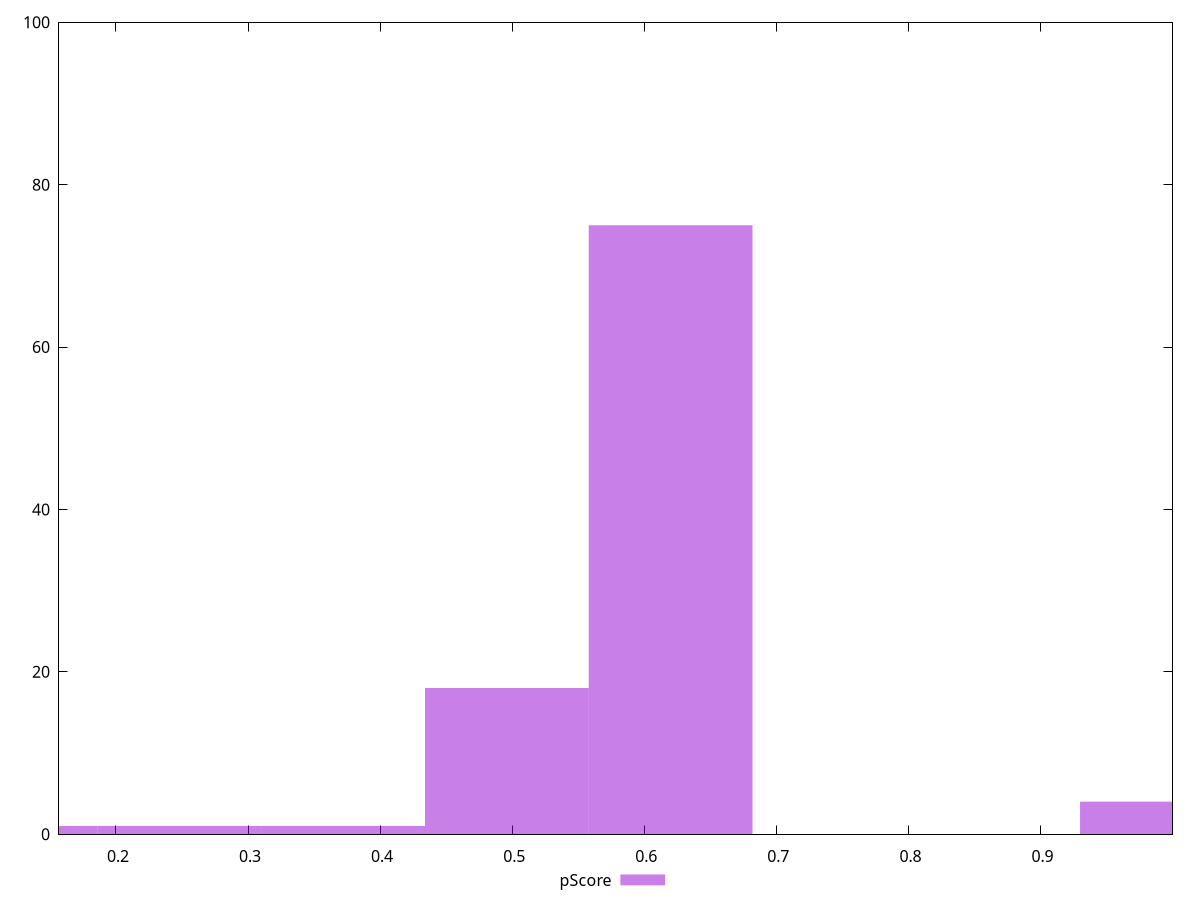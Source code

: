 reset

$pScore <<EOF
0.6199757159895817 75
0.49598057279166535 18
0.9919611455833307 4
0.24799028639583268 1
0.37198542959374903 1
0.12399514319791634 1
EOF

set key outside below
set boxwidth 0.12399514319791634
set xrange [0.15687928898957348:0.9999785115123707]
set yrange [0:100]
set trange [0:100]
set style fill transparent solid 0.5 noborder
set terminal svg size 640, 490 enhanced background rgb 'white'
set output "report_00009_2021-02-08T22-37-41.559Z/max-potential-fid/samples/pages+cached+noadtech+nomedia/pScore/histogram.svg"

plot $pScore title "pScore" with boxes

reset
